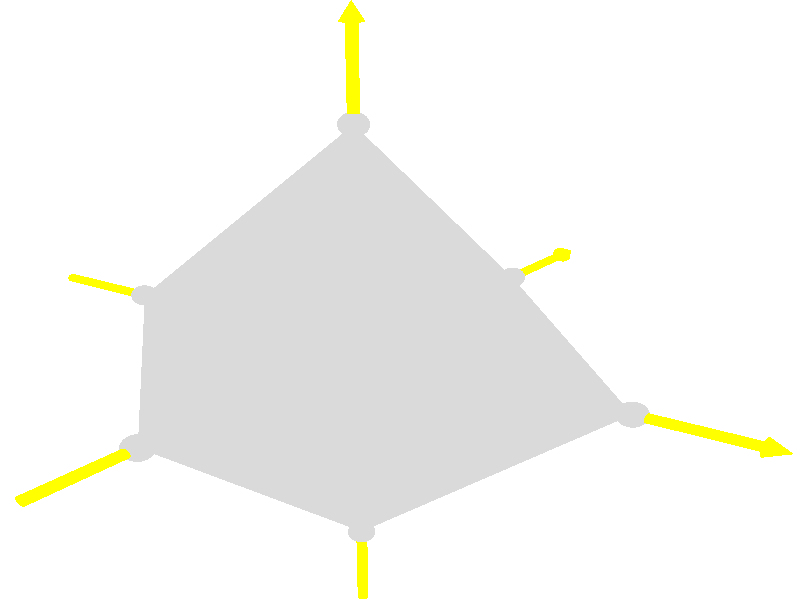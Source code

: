//
// oktaeder.pov 
//
// (c) 2018 Prof Dr Andreas Müller, Hochschule Rapperswil
//
#include "colors.inc"

#declare skalierung = 0.63;

camera {
	location <2.3, 1.9, -3>
	look_at <0.1, 0.22, 0.1>
	right x * skalierung
	up y * skalierung
}

sky_sphere {
	pigment {
		color <1,1,1>
	}
}

light_source {
	<-8,10,-7>, color White
}

#declare A = <0,1,0>;
#declare B = <1,0,0>;
#declare C = <0,0,1>;
#declare D = <-1,0,0>;
#declare E = <0,0,-1>;
#declare F = <0,-1,0>;

#declare at = 0.02;
#declare l = 1.4;

union {
	cylinder { <-l, 0, 0>, <l, 0, 0>, at }
	cone {     < l, 0, 0>, 2 * at, <l + 4 * at, 0, 0>, 0 }
	cylinder { <0, -l, 0>, <0, l, 0>, at }
	cone {     <0,  l, 0>, 2 * at, <0, l + 4 * at, 0>, 0 }
	cylinder { <0, 0, -l>, <0, 0, l>, at }
	cone {     <0, 0,  l>, 2 * at, <0, 0, l + 4 * at>, 0 }
	
	pigment {
		color Yellow
	}
	finish {
		specular 0.2
		metallic
	}
}

union {
	sphere { A, 0.05 }
	sphere { B, 0.05 }
	sphere { C, 0.05 }
	sphere { D, 0.05 }
	sphere { E, 0.05 }
	sphere { F, 0.05 }
	mesh {
		triangle { A, B, C }
		triangle { A, C, D }
		triangle { A, D, E }
		triangle { A, E, B }
		triangle { B, C, F }
		triangle { C, D, F }
		triangle { D, E, F }
		triangle { E, B, F }
	}
	pigment {
		color rgb<0.7,0.7,0.7>
	}
	finish {
		specular 0.1
		metallic
	}
}


